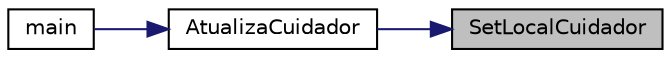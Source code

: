 digraph "SetLocalCuidador"
{
 // LATEX_PDF_SIZE
  edge [fontname="Helvetica",fontsize="10",labelfontname="Helvetica",labelfontsize="10"];
  node [fontname="Helvetica",fontsize="10",shape=record];
  rankdir="RL";
  Node1 [label="SetLocalCuidador",height=0.2,width=0.4,color="black", fillcolor="grey75", style="filled", fontcolor="black",tooltip="Define o Local (de tipo Geoloc) do objeto Cuidador."];
  Node1 -> Node2 [dir="back",color="midnightblue",fontsize="10",style="solid"];
  Node2 [label="AtualizaCuidador",height=0.2,width=0.4,color="black", fillcolor="white", style="filled",URL="$cuidador_8h.html#a676000430da09bc26e44294be49ce6a7",tooltip="Faz a leitura de uma nova linha do arquivo referente ao cuidador, atualizando seu local no dado tempo..."];
  Node2 -> Node3 [dir="back",color="midnightblue",fontsize="10",style="solid"];
  Node3 [label="main",height=0.2,width=0.4,color="black", fillcolor="white", style="filled",URL="$cliente_8c.html#a0ddf1224851353fc92bfbff6f499fa97",tooltip=" "];
}
